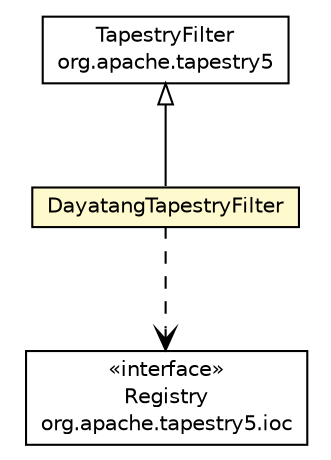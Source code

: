 #!/usr/local/bin/dot
#
# Class diagram 
# Generated by UMLGraph version R5_6_6-8-g8d7759 (http://www.umlgraph.org/)
#

digraph G {
	edge [fontname="Helvetica",fontsize=10,labelfontname="Helvetica",labelfontsize=10];
	node [fontname="Helvetica",fontsize=10,shape=plaintext];
	nodesep=0.25;
	ranksep=0.5;
	// org.dayatang.ioc.tapestry.webapp.filter.DayatangTapestryFilter
	c16 [label=<<table title="org.dayatang.ioc.tapestry.webapp.filter.DayatangTapestryFilter" border="0" cellborder="1" cellspacing="0" cellpadding="2" port="p" bgcolor="lemonChiffon" href="./DayatangTapestryFilter.html">
		<tr><td><table border="0" cellspacing="0" cellpadding="1">
<tr><td align="center" balign="center"> DayatangTapestryFilter </td></tr>
		</table></td></tr>
		</table>>, URL="./DayatangTapestryFilter.html", fontname="Helvetica", fontcolor="black", fontsize=10.0];
	//org.dayatang.ioc.tapestry.webapp.filter.DayatangTapestryFilter extends org.apache.tapestry5.TapestryFilter
	c26:p -> c16:p [dir=back,arrowtail=empty];
	// org.dayatang.ioc.tapestry.webapp.filter.DayatangTapestryFilter DEPEND org.apache.tapestry5.ioc.Registry
	c16:p -> c28:p [taillabel="", label=" "headlabel="", fontname="Helvetica", fontcolor="black", fontsize=10.0, color="black", arrowhead=open, style=dashed];
	// org.apache.tapestry5.ioc.Registry
	c28 [label=<<table title="org.apache.tapestry5.ioc.Registry" border="0" cellborder="1" cellspacing="0" cellpadding="2" port="p" href="http://java.sun.com/j2se/1.4.2/docs/api/org/apache/tapestry5/ioc/Registry.html">
		<tr><td><table border="0" cellspacing="0" cellpadding="1">
<tr><td align="center" balign="center"> &#171;interface&#187; </td></tr>
<tr><td align="center" balign="center"> Registry </td></tr>
<tr><td align="center" balign="center"> org.apache.tapestry5.ioc </td></tr>
		</table></td></tr>
		</table>>, URL="http://java.sun.com/j2se/1.4.2/docs/api/org/apache/tapestry5/ioc/Registry.html", fontname="Helvetica", fontcolor="black", fontsize=10.0];
	// org.apache.tapestry5.TapestryFilter
	c26 [label=<<table title="org.apache.tapestry5.TapestryFilter" border="0" cellborder="1" cellspacing="0" cellpadding="2" port="p" href="http://java.sun.com/j2se/1.4.2/docs/api/org/apache/tapestry5/TapestryFilter.html">
		<tr><td><table border="0" cellspacing="0" cellpadding="1">
<tr><td align="center" balign="center"> TapestryFilter </td></tr>
<tr><td align="center" balign="center"> org.apache.tapestry5 </td></tr>
		</table></td></tr>
		</table>>, URL="http://java.sun.com/j2se/1.4.2/docs/api/org/apache/tapestry5/TapestryFilter.html", fontname="Helvetica", fontcolor="black", fontsize=10.0];
}

